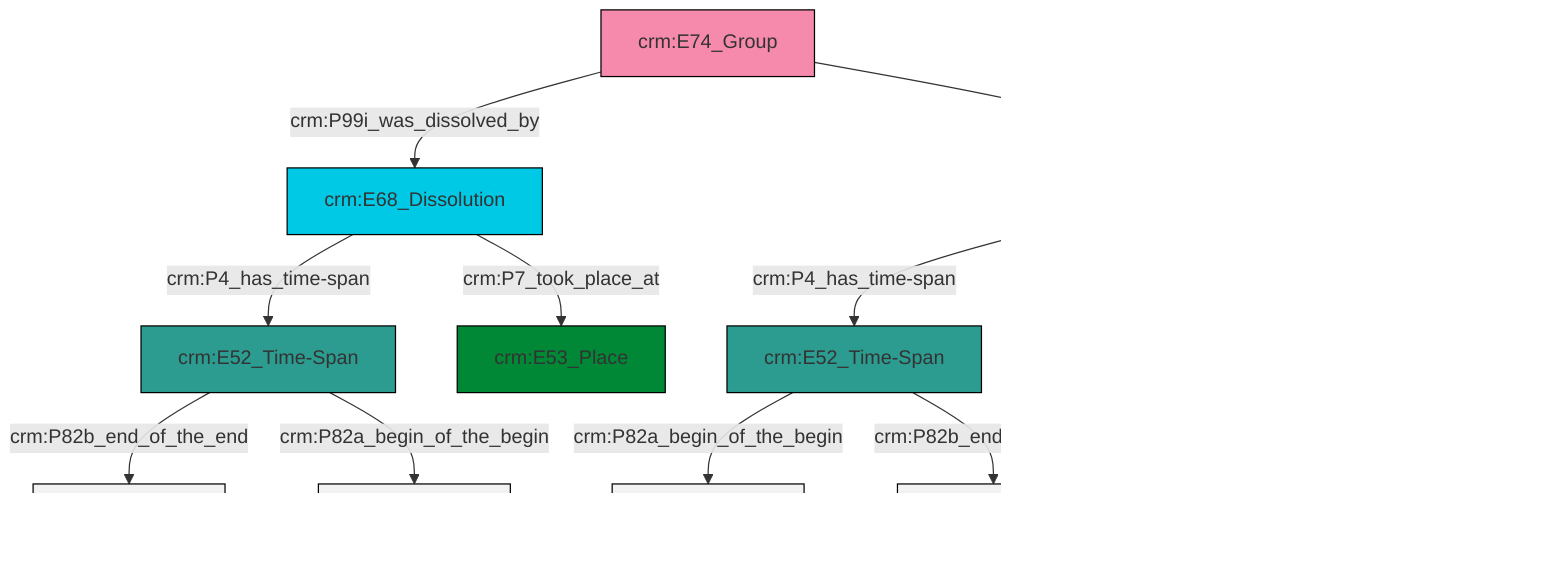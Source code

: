 graph TD
classDef Literal fill:#f2f2f2,stroke:#000000;
classDef CRM_Entity fill:#FFFFFF,stroke:#000000;
classDef Temporal_Entity fill:#00C9E6, stroke:#000000;
classDef Type fill:#E18312, stroke:#000000;
classDef Time-Span fill:#2C9C91, stroke:#000000;
classDef Appellation fill:#FFEB7F, stroke:#000000;
classDef Place fill:#008836, stroke:#000000;
classDef Persistent_Item fill:#B266B2, stroke:#000000;
classDef Conceptual_Object fill:#FFD700, stroke:#000000;
classDef Physical_Thing fill:#D2B48C, stroke:#000000;
classDef Actor fill:#f58aad, stroke:#000000;
classDef PC_Classes fill:#4ce600, stroke:#000000;
classDef Multi fill:#cccccc,stroke:#000000;

0["crm:E74_Group"]:::Actor -->|crm:P99i_was_dissolved_by| 1["crm:E68_Dissolution"]:::Temporal_Entity
0["crm:E74_Group"]:::Actor -->|crm:P95i_was_formed_by| 5["crm:E66_Formation"]:::Temporal_Entity
1["crm:E68_Dissolution"]:::Temporal_Entity -->|crm:P4_has_time-span| 7["crm:E52_Time-Span"]:::Time-Span
5["crm:E66_Formation"]:::Temporal_Entity -->|crm:P4_has_time-span| 8["crm:E52_Time-Span"]:::Time-Span
7["crm:E52_Time-Span"]:::Time-Span -->|crm:P82b_end_of_the_end| 9[xsd:dateTime]:::Literal
7["crm:E52_Time-Span"]:::Time-Span -->|crm:P82a_begin_of_the_begin| 10[xsd:dateTime]:::Literal
8["crm:E52_Time-Span"]:::Time-Span -->|crm:P82a_begin_of_the_begin| 12[xsd:dateTime]:::Literal
5["crm:E66_Formation"]:::Temporal_Entity -->|crm:P7_took_place_at| 13["crm:E53_Place"]:::Place
8["crm:E52_Time-Span"]:::Time-Span -->|crm:P82b_end_of_the_end| 17[xsd:dateTime]:::Literal
1["crm:E68_Dissolution"]:::Temporal_Entity -->|crm:P7_took_place_at| 18["crm:E53_Place"]:::Place
5["crm:E66_Formation"]:::Temporal_Entity -->|crm:P151_was_formed_from| 3["crm:E39_Actor"]:::Actor